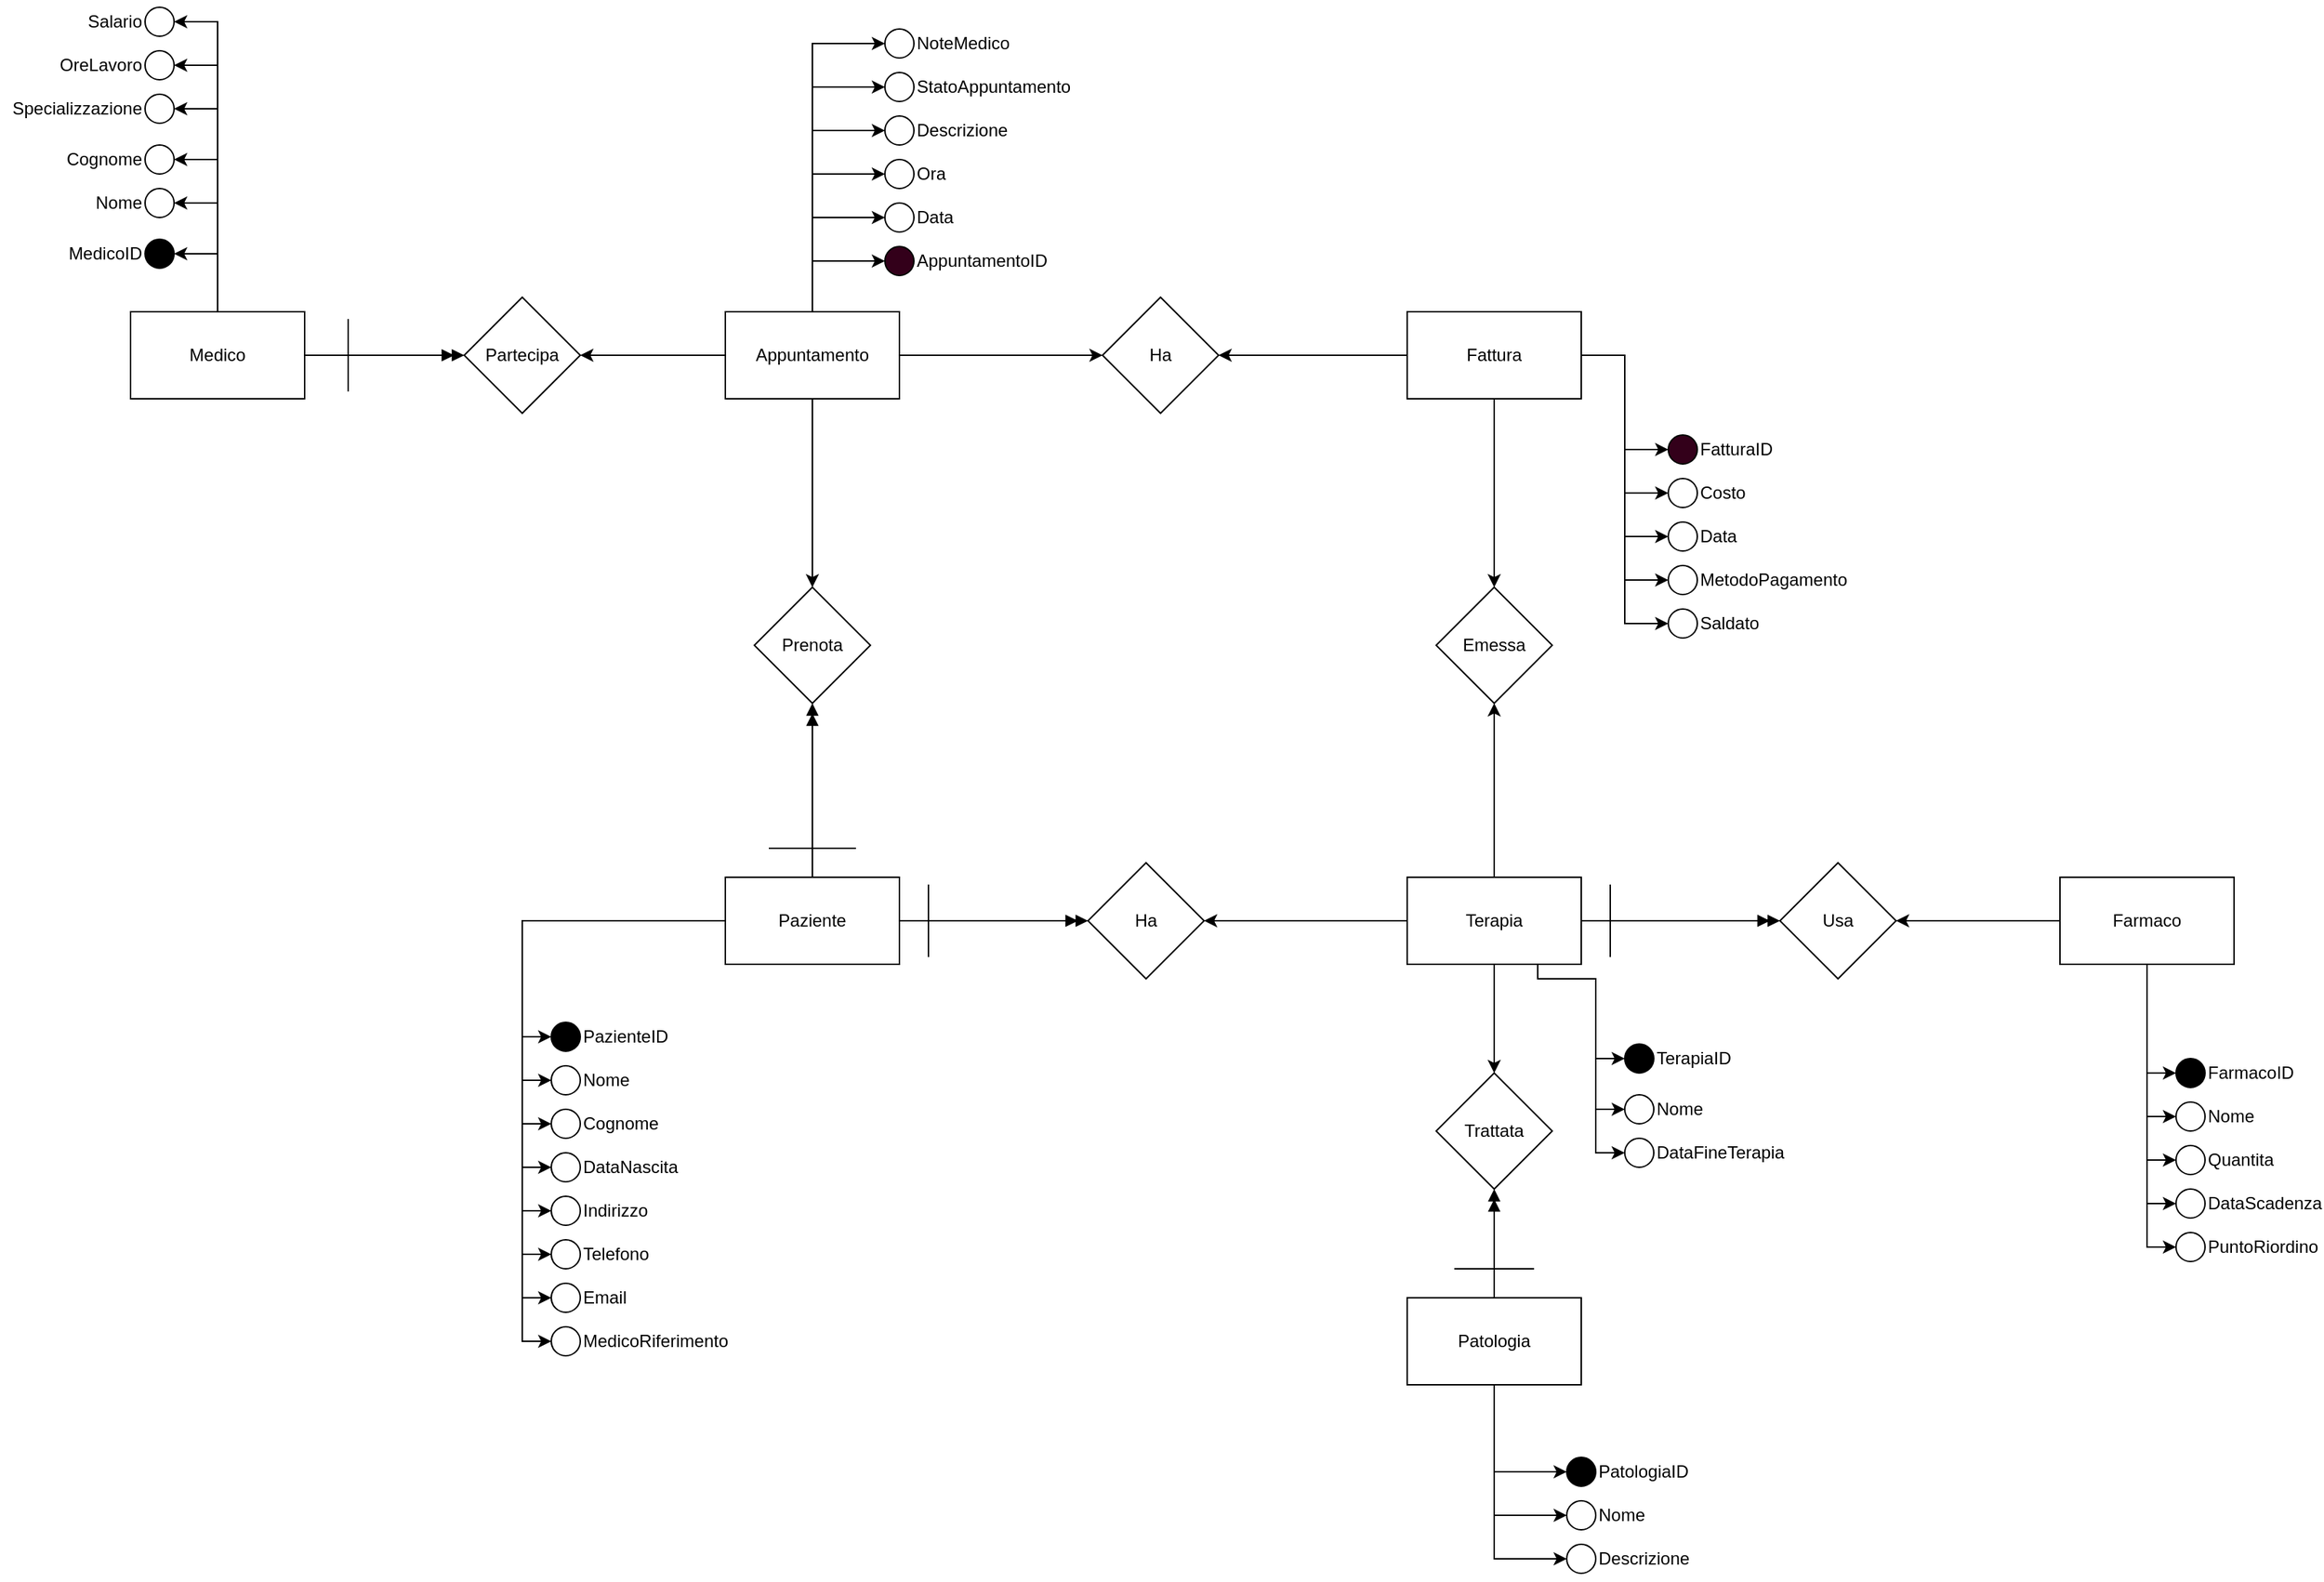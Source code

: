 <mxfile version="24.7.8">
  <diagram name="Pagina-1" id="BN8Rs0JiwF1H7aQap0m_">
    <mxGraphModel dx="1954" dy="2204" grid="1" gridSize="10" guides="1" tooltips="1" connect="1" arrows="1" fold="1" page="1" pageScale="1" pageWidth="827" pageHeight="1169" math="0" shadow="0">
      <root>
        <mxCell id="0" />
        <mxCell id="1" parent="0" />
        <mxCell id="hqEN0h6NHwzGf-mUhGUo-6" style="edgeStyle=orthogonalEdgeStyle;rounded=0;orthogonalLoop=1;jettySize=auto;html=1;entryX=0;entryY=0.5;entryDx=0;entryDy=0;" edge="1" parent="1" source="hqEN0h6NHwzGf-mUhGUo-1" target="hqEN0h6NHwzGf-mUhGUo-2">
          <mxGeometry relative="1" as="geometry" />
        </mxCell>
        <mxCell id="hqEN0h6NHwzGf-mUhGUo-7" style="edgeStyle=orthogonalEdgeStyle;rounded=0;orthogonalLoop=1;jettySize=auto;html=1;entryX=0;entryY=0.5;entryDx=0;entryDy=0;" edge="1" parent="1" source="hqEN0h6NHwzGf-mUhGUo-1" target="hqEN0h6NHwzGf-mUhGUo-3">
          <mxGeometry relative="1" as="geometry" />
        </mxCell>
        <mxCell id="hqEN0h6NHwzGf-mUhGUo-17" style="edgeStyle=orthogonalEdgeStyle;rounded=0;orthogonalLoop=1;jettySize=auto;html=1;entryX=0;entryY=0.5;entryDx=0;entryDy=0;" edge="1" parent="1" source="hqEN0h6NHwzGf-mUhGUo-1" target="hqEN0h6NHwzGf-mUhGUo-9">
          <mxGeometry relative="1" as="geometry" />
        </mxCell>
        <mxCell id="hqEN0h6NHwzGf-mUhGUo-18" style="edgeStyle=orthogonalEdgeStyle;rounded=0;orthogonalLoop=1;jettySize=auto;html=1;entryX=0;entryY=0.5;entryDx=0;entryDy=0;" edge="1" parent="1" source="hqEN0h6NHwzGf-mUhGUo-1" target="hqEN0h6NHwzGf-mUhGUo-10">
          <mxGeometry relative="1" as="geometry" />
        </mxCell>
        <mxCell id="hqEN0h6NHwzGf-mUhGUo-19" style="edgeStyle=orthogonalEdgeStyle;rounded=0;orthogonalLoop=1;jettySize=auto;html=1;entryX=0;entryY=0.5;entryDx=0;entryDy=0;" edge="1" parent="1" source="hqEN0h6NHwzGf-mUhGUo-1" target="hqEN0h6NHwzGf-mUhGUo-13">
          <mxGeometry relative="1" as="geometry" />
        </mxCell>
        <mxCell id="hqEN0h6NHwzGf-mUhGUo-20" style="edgeStyle=orthogonalEdgeStyle;rounded=0;orthogonalLoop=1;jettySize=auto;html=1;entryX=0;entryY=0.5;entryDx=0;entryDy=0;" edge="1" parent="1" source="hqEN0h6NHwzGf-mUhGUo-1" target="hqEN0h6NHwzGf-mUhGUo-14">
          <mxGeometry relative="1" as="geometry" />
        </mxCell>
        <mxCell id="hqEN0h6NHwzGf-mUhGUo-25" style="edgeStyle=orthogonalEdgeStyle;rounded=0;orthogonalLoop=1;jettySize=auto;html=1;entryX=0;entryY=0.5;entryDx=0;entryDy=0;" edge="1" parent="1" source="hqEN0h6NHwzGf-mUhGUo-1" target="hqEN0h6NHwzGf-mUhGUo-21">
          <mxGeometry relative="1" as="geometry" />
        </mxCell>
        <mxCell id="hqEN0h6NHwzGf-mUhGUo-68" style="edgeStyle=orthogonalEdgeStyle;rounded=0;orthogonalLoop=1;jettySize=auto;html=1;entryX=0.5;entryY=1;entryDx=0;entryDy=0;endArrow=doubleBlock;endFill=1;" edge="1" parent="1" source="hqEN0h6NHwzGf-mUhGUo-1" target="hqEN0h6NHwzGf-mUhGUo-67">
          <mxGeometry relative="1" as="geometry" />
        </mxCell>
        <mxCell id="hqEN0h6NHwzGf-mUhGUo-109" style="edgeStyle=orthogonalEdgeStyle;rounded=0;orthogonalLoop=1;jettySize=auto;html=1;endArrow=doubleBlock;endFill=1;" edge="1" parent="1" source="hqEN0h6NHwzGf-mUhGUo-1" target="hqEN0h6NHwzGf-mUhGUo-104">
          <mxGeometry relative="1" as="geometry" />
        </mxCell>
        <mxCell id="hqEN0h6NHwzGf-mUhGUo-165" style="edgeStyle=orthogonalEdgeStyle;rounded=0;orthogonalLoop=1;jettySize=auto;html=1;entryX=0;entryY=0.5;entryDx=0;entryDy=0;" edge="1" parent="1" source="hqEN0h6NHwzGf-mUhGUo-1" target="hqEN0h6NHwzGf-mUhGUo-22">
          <mxGeometry relative="1" as="geometry" />
        </mxCell>
        <mxCell id="hqEN0h6NHwzGf-mUhGUo-1" value="Paziente" style="rounded=0;whiteSpace=wrap;html=1;" vertex="1" parent="1">
          <mxGeometry x="100" y="210" width="120" height="60" as="geometry" />
        </mxCell>
        <mxCell id="hqEN0h6NHwzGf-mUhGUo-2" value="" style="ellipse;whiteSpace=wrap;html=1;aspect=fixed;fillColor=#000000;" vertex="1" parent="1">
          <mxGeometry x="-20" y="310" width="20" height="20" as="geometry" />
        </mxCell>
        <mxCell id="hqEN0h6NHwzGf-mUhGUo-3" value="" style="ellipse;whiteSpace=wrap;html=1;aspect=fixed;" vertex="1" parent="1">
          <mxGeometry x="-20" y="340" width="20" height="20" as="geometry" />
        </mxCell>
        <mxCell id="hqEN0h6NHwzGf-mUhGUo-4" value="PazienteID" style="text;html=1;align=left;verticalAlign=middle;whiteSpace=wrap;rounded=0;" vertex="1" parent="1">
          <mxGeometry y="305" width="60" height="30" as="geometry" />
        </mxCell>
        <mxCell id="hqEN0h6NHwzGf-mUhGUo-5" value="Nome" style="text;html=1;align=left;verticalAlign=middle;whiteSpace=wrap;rounded=0;" vertex="1" parent="1">
          <mxGeometry y="335" width="60" height="30" as="geometry" />
        </mxCell>
        <mxCell id="hqEN0h6NHwzGf-mUhGUo-9" value="" style="ellipse;whiteSpace=wrap;html=1;aspect=fixed;" vertex="1" parent="1">
          <mxGeometry x="-20" y="370" width="20" height="20" as="geometry" />
        </mxCell>
        <mxCell id="hqEN0h6NHwzGf-mUhGUo-10" value="" style="ellipse;whiteSpace=wrap;html=1;aspect=fixed;" vertex="1" parent="1">
          <mxGeometry x="-20" y="400" width="20" height="20" as="geometry" />
        </mxCell>
        <mxCell id="hqEN0h6NHwzGf-mUhGUo-11" value="Cognome" style="text;html=1;align=left;verticalAlign=middle;whiteSpace=wrap;rounded=0;" vertex="1" parent="1">
          <mxGeometry y="365" width="60" height="30" as="geometry" />
        </mxCell>
        <mxCell id="hqEN0h6NHwzGf-mUhGUo-12" value="DataNascita" style="text;html=1;align=left;verticalAlign=middle;whiteSpace=wrap;rounded=0;" vertex="1" parent="1">
          <mxGeometry y="395" width="80" height="30" as="geometry" />
        </mxCell>
        <mxCell id="hqEN0h6NHwzGf-mUhGUo-13" value="" style="ellipse;whiteSpace=wrap;html=1;aspect=fixed;" vertex="1" parent="1">
          <mxGeometry x="-20" y="430" width="20" height="20" as="geometry" />
        </mxCell>
        <mxCell id="hqEN0h6NHwzGf-mUhGUo-14" value="" style="ellipse;whiteSpace=wrap;html=1;aspect=fixed;" vertex="1" parent="1">
          <mxGeometry x="-20" y="460" width="20" height="20" as="geometry" />
        </mxCell>
        <mxCell id="hqEN0h6NHwzGf-mUhGUo-15" value="Indirizzo" style="text;html=1;align=left;verticalAlign=middle;whiteSpace=wrap;rounded=0;" vertex="1" parent="1">
          <mxGeometry y="425" width="60" height="30" as="geometry" />
        </mxCell>
        <mxCell id="hqEN0h6NHwzGf-mUhGUo-16" value="Telefono" style="text;html=1;align=left;verticalAlign=middle;whiteSpace=wrap;rounded=0;" vertex="1" parent="1">
          <mxGeometry y="455" width="60" height="30" as="geometry" />
        </mxCell>
        <mxCell id="hqEN0h6NHwzGf-mUhGUo-21" value="" style="ellipse;whiteSpace=wrap;html=1;aspect=fixed;" vertex="1" parent="1">
          <mxGeometry x="-20" y="490" width="20" height="20" as="geometry" />
        </mxCell>
        <mxCell id="hqEN0h6NHwzGf-mUhGUo-22" value="" style="ellipse;whiteSpace=wrap;html=1;aspect=fixed;" vertex="1" parent="1">
          <mxGeometry x="-20" y="520" width="20" height="20" as="geometry" />
        </mxCell>
        <mxCell id="hqEN0h6NHwzGf-mUhGUo-23" value="Email" style="text;html=1;align=left;verticalAlign=middle;whiteSpace=wrap;rounded=0;" vertex="1" parent="1">
          <mxGeometry y="485" width="60" height="30" as="geometry" />
        </mxCell>
        <mxCell id="hqEN0h6NHwzGf-mUhGUo-24" value="MedicoRiferimento" style="text;html=1;align=left;verticalAlign=middle;whiteSpace=wrap;rounded=0;" vertex="1" parent="1">
          <mxGeometry y="515" width="110" height="30" as="geometry" />
        </mxCell>
        <mxCell id="hqEN0h6NHwzGf-mUhGUo-27" style="edgeStyle=orthogonalEdgeStyle;rounded=0;orthogonalLoop=1;jettySize=auto;html=1;entryX=0;entryY=0.5;entryDx=0;entryDy=0;" edge="1" parent="1" source="hqEN0h6NHwzGf-mUhGUo-34" target="hqEN0h6NHwzGf-mUhGUo-35">
          <mxGeometry relative="1" as="geometry" />
        </mxCell>
        <mxCell id="hqEN0h6NHwzGf-mUhGUo-28" style="edgeStyle=orthogonalEdgeStyle;rounded=0;orthogonalLoop=1;jettySize=auto;html=1;entryX=0;entryY=0.5;entryDx=0;entryDy=0;" edge="1" parent="1" source="hqEN0h6NHwzGf-mUhGUo-34" target="hqEN0h6NHwzGf-mUhGUo-36">
          <mxGeometry relative="1" as="geometry" />
        </mxCell>
        <mxCell id="hqEN0h6NHwzGf-mUhGUo-29" style="edgeStyle=orthogonalEdgeStyle;rounded=0;orthogonalLoop=1;jettySize=auto;html=1;entryX=0;entryY=0.5;entryDx=0;entryDy=0;" edge="1" parent="1" source="hqEN0h6NHwzGf-mUhGUo-34" target="hqEN0h6NHwzGf-mUhGUo-39">
          <mxGeometry relative="1" as="geometry" />
        </mxCell>
        <mxCell id="hqEN0h6NHwzGf-mUhGUo-168" style="edgeStyle=orthogonalEdgeStyle;rounded=0;orthogonalLoop=1;jettySize=auto;html=1;entryX=0.5;entryY=1;entryDx=0;entryDy=0;endArrow=doubleBlock;endFill=1;" edge="1" parent="1" source="hqEN0h6NHwzGf-mUhGUo-34" target="hqEN0h6NHwzGf-mUhGUo-166">
          <mxGeometry relative="1" as="geometry" />
        </mxCell>
        <mxCell id="hqEN0h6NHwzGf-mUhGUo-34" value="Patologia" style="rounded=0;whiteSpace=wrap;html=1;" vertex="1" parent="1">
          <mxGeometry x="570" y="500" width="120" height="60" as="geometry" />
        </mxCell>
        <mxCell id="hqEN0h6NHwzGf-mUhGUo-35" value="" style="ellipse;whiteSpace=wrap;html=1;aspect=fixed;fillColor=#000000;" vertex="1" parent="1">
          <mxGeometry x="680" y="610" width="20" height="20" as="geometry" />
        </mxCell>
        <mxCell id="hqEN0h6NHwzGf-mUhGUo-36" value="" style="ellipse;whiteSpace=wrap;html=1;aspect=fixed;" vertex="1" parent="1">
          <mxGeometry x="680" y="640" width="20" height="20" as="geometry" />
        </mxCell>
        <mxCell id="hqEN0h6NHwzGf-mUhGUo-37" value="PatologiaID" style="text;html=1;align=left;verticalAlign=middle;whiteSpace=wrap;rounded=0;" vertex="1" parent="1">
          <mxGeometry x="700" y="605" width="60" height="30" as="geometry" />
        </mxCell>
        <mxCell id="hqEN0h6NHwzGf-mUhGUo-38" value="Nome" style="text;html=1;align=left;verticalAlign=middle;whiteSpace=wrap;rounded=0;" vertex="1" parent="1">
          <mxGeometry x="700" y="635" width="60" height="30" as="geometry" />
        </mxCell>
        <mxCell id="hqEN0h6NHwzGf-mUhGUo-39" value="" style="ellipse;whiteSpace=wrap;html=1;aspect=fixed;" vertex="1" parent="1">
          <mxGeometry x="680" y="670" width="20" height="20" as="geometry" />
        </mxCell>
        <mxCell id="hqEN0h6NHwzGf-mUhGUo-41" value="Descrizione" style="text;html=1;align=left;verticalAlign=middle;whiteSpace=wrap;rounded=0;" vertex="1" parent="1">
          <mxGeometry x="700" y="665" width="60" height="30" as="geometry" />
        </mxCell>
        <mxCell id="hqEN0h6NHwzGf-mUhGUo-48" style="edgeStyle=orthogonalEdgeStyle;rounded=0;orthogonalLoop=1;jettySize=auto;html=1;entryX=0;entryY=0.5;entryDx=0;entryDy=0;" edge="1" parent="1" source="hqEN0h6NHwzGf-mUhGUo-54" target="hqEN0h6NHwzGf-mUhGUo-55">
          <mxGeometry relative="1" as="geometry" />
        </mxCell>
        <mxCell id="hqEN0h6NHwzGf-mUhGUo-50" style="edgeStyle=orthogonalEdgeStyle;rounded=0;orthogonalLoop=1;jettySize=auto;html=1;entryX=0;entryY=0.5;entryDx=0;entryDy=0;" edge="1" parent="1" source="hqEN0h6NHwzGf-mUhGUo-54" target="hqEN0h6NHwzGf-mUhGUo-59">
          <mxGeometry relative="1" as="geometry" />
        </mxCell>
        <mxCell id="hqEN0h6NHwzGf-mUhGUo-51" style="edgeStyle=orthogonalEdgeStyle;rounded=0;orthogonalLoop=1;jettySize=auto;html=1;entryX=0;entryY=0.5;entryDx=0;entryDy=0;" edge="1" parent="1" source="hqEN0h6NHwzGf-mUhGUo-54" target="hqEN0h6NHwzGf-mUhGUo-60">
          <mxGeometry relative="1" as="geometry" />
        </mxCell>
        <mxCell id="hqEN0h6NHwzGf-mUhGUo-52" style="edgeStyle=orthogonalEdgeStyle;rounded=0;orthogonalLoop=1;jettySize=auto;html=1;entryX=0;entryY=0.5;entryDx=0;entryDy=0;" edge="1" parent="1" source="hqEN0h6NHwzGf-mUhGUo-54" target="hqEN0h6NHwzGf-mUhGUo-63">
          <mxGeometry relative="1" as="geometry" />
        </mxCell>
        <mxCell id="hqEN0h6NHwzGf-mUhGUo-53" style="edgeStyle=orthogonalEdgeStyle;rounded=0;orthogonalLoop=1;jettySize=auto;html=1;entryX=0;entryY=0.5;entryDx=0;entryDy=0;" edge="1" parent="1" source="hqEN0h6NHwzGf-mUhGUo-54" target="hqEN0h6NHwzGf-mUhGUo-64">
          <mxGeometry relative="1" as="geometry" />
        </mxCell>
        <mxCell id="hqEN0h6NHwzGf-mUhGUo-69" style="edgeStyle=orthogonalEdgeStyle;rounded=0;orthogonalLoop=1;jettySize=auto;html=1;entryX=0.5;entryY=0;entryDx=0;entryDy=0;" edge="1" parent="1" source="hqEN0h6NHwzGf-mUhGUo-54" target="hqEN0h6NHwzGf-mUhGUo-67">
          <mxGeometry relative="1" as="geometry" />
        </mxCell>
        <mxCell id="hqEN0h6NHwzGf-mUhGUo-72" style="edgeStyle=orthogonalEdgeStyle;rounded=0;orthogonalLoop=1;jettySize=auto;html=1;entryX=0;entryY=0.5;entryDx=0;entryDy=0;" edge="1" parent="1" source="hqEN0h6NHwzGf-mUhGUo-54" target="hqEN0h6NHwzGf-mUhGUo-70">
          <mxGeometry relative="1" as="geometry" />
        </mxCell>
        <mxCell id="hqEN0h6NHwzGf-mUhGUo-94" style="edgeStyle=orthogonalEdgeStyle;rounded=0;orthogonalLoop=1;jettySize=auto;html=1;entryX=0;entryY=0.5;entryDx=0;entryDy=0;" edge="1" parent="1" source="hqEN0h6NHwzGf-mUhGUo-54" target="hqEN0h6NHwzGf-mUhGUo-93">
          <mxGeometry relative="1" as="geometry" />
        </mxCell>
        <mxCell id="hqEN0h6NHwzGf-mUhGUo-101" style="edgeStyle=orthogonalEdgeStyle;rounded=0;orthogonalLoop=1;jettySize=auto;html=1;entryX=1;entryY=0.5;entryDx=0;entryDy=0;" edge="1" parent="1" source="hqEN0h6NHwzGf-mUhGUo-54" target="hqEN0h6NHwzGf-mUhGUo-100">
          <mxGeometry relative="1" as="geometry" />
        </mxCell>
        <mxCell id="hqEN0h6NHwzGf-mUhGUo-54" value="Appuntamento" style="rounded=0;whiteSpace=wrap;html=1;" vertex="1" parent="1">
          <mxGeometry x="100" y="-180" width="120" height="60" as="geometry" />
        </mxCell>
        <mxCell id="hqEN0h6NHwzGf-mUhGUo-55" value="" style="ellipse;whiteSpace=wrap;html=1;aspect=fixed;" vertex="1" parent="1">
          <mxGeometry x="210" y="-345" width="20" height="20" as="geometry" />
        </mxCell>
        <mxCell id="hqEN0h6NHwzGf-mUhGUo-57" value="StatoAppuntamento" style="text;html=1;align=left;verticalAlign=middle;whiteSpace=wrap;rounded=0;" vertex="1" parent="1">
          <mxGeometry x="230" y="-350" width="120" height="30" as="geometry" />
        </mxCell>
        <mxCell id="hqEN0h6NHwzGf-mUhGUo-59" value="" style="ellipse;whiteSpace=wrap;html=1;aspect=fixed;" vertex="1" parent="1">
          <mxGeometry x="210" y="-315" width="20" height="20" as="geometry" />
        </mxCell>
        <mxCell id="hqEN0h6NHwzGf-mUhGUo-60" value="" style="ellipse;whiteSpace=wrap;html=1;aspect=fixed;" vertex="1" parent="1">
          <mxGeometry x="210" y="-285" width="20" height="20" as="geometry" />
        </mxCell>
        <mxCell id="hqEN0h6NHwzGf-mUhGUo-61" value="Descrizione" style="text;html=1;align=left;verticalAlign=middle;whiteSpace=wrap;rounded=0;" vertex="1" parent="1">
          <mxGeometry x="230" y="-320" width="60" height="30" as="geometry" />
        </mxCell>
        <mxCell id="hqEN0h6NHwzGf-mUhGUo-62" value="Ora" style="text;html=1;align=left;verticalAlign=middle;whiteSpace=wrap;rounded=0;" vertex="1" parent="1">
          <mxGeometry x="230" y="-290" width="80" height="30" as="geometry" />
        </mxCell>
        <mxCell id="hqEN0h6NHwzGf-mUhGUo-63" value="" style="ellipse;whiteSpace=wrap;html=1;aspect=fixed;" vertex="1" parent="1">
          <mxGeometry x="210" y="-255" width="20" height="20" as="geometry" />
        </mxCell>
        <mxCell id="hqEN0h6NHwzGf-mUhGUo-64" value="" style="ellipse;whiteSpace=wrap;html=1;aspect=fixed;fillColor=#33001A;" vertex="1" parent="1">
          <mxGeometry x="210" y="-225" width="20" height="20" as="geometry" />
        </mxCell>
        <mxCell id="hqEN0h6NHwzGf-mUhGUo-65" value="Data" style="text;html=1;align=left;verticalAlign=middle;whiteSpace=wrap;rounded=0;" vertex="1" parent="1">
          <mxGeometry x="230" y="-260" width="60" height="30" as="geometry" />
        </mxCell>
        <mxCell id="hqEN0h6NHwzGf-mUhGUo-66" value="AppuntamentoID" style="text;html=1;align=left;verticalAlign=middle;whiteSpace=wrap;rounded=0;" vertex="1" parent="1">
          <mxGeometry x="230" y="-230" width="100" height="30" as="geometry" />
        </mxCell>
        <mxCell id="hqEN0h6NHwzGf-mUhGUo-67" value="Prenota" style="rhombus;whiteSpace=wrap;html=1;" vertex="1" parent="1">
          <mxGeometry x="120" y="10" width="80" height="80" as="geometry" />
        </mxCell>
        <mxCell id="hqEN0h6NHwzGf-mUhGUo-70" value="" style="ellipse;whiteSpace=wrap;html=1;aspect=fixed;" vertex="1" parent="1">
          <mxGeometry x="210" y="-375" width="20" height="20" as="geometry" />
        </mxCell>
        <mxCell id="hqEN0h6NHwzGf-mUhGUo-71" value="NoteMedico" style="text;html=1;align=left;verticalAlign=middle;whiteSpace=wrap;rounded=0;" vertex="1" parent="1">
          <mxGeometry x="230" y="-380" width="120" height="30" as="geometry" />
        </mxCell>
        <mxCell id="hqEN0h6NHwzGf-mUhGUo-73" style="edgeStyle=orthogonalEdgeStyle;rounded=0;orthogonalLoop=1;jettySize=auto;html=1;entryX=0;entryY=0.5;entryDx=0;entryDy=0;" edge="1" parent="1" source="hqEN0h6NHwzGf-mUhGUo-79" target="hqEN0h6NHwzGf-mUhGUo-80">
          <mxGeometry relative="1" as="geometry" />
        </mxCell>
        <mxCell id="hqEN0h6NHwzGf-mUhGUo-74" style="edgeStyle=orthogonalEdgeStyle;rounded=0;orthogonalLoop=1;jettySize=auto;html=1;entryX=0;entryY=0.5;entryDx=0;entryDy=0;" edge="1" parent="1" source="hqEN0h6NHwzGf-mUhGUo-79" target="hqEN0h6NHwzGf-mUhGUo-81">
          <mxGeometry relative="1" as="geometry" />
        </mxCell>
        <mxCell id="hqEN0h6NHwzGf-mUhGUo-75" style="edgeStyle=orthogonalEdgeStyle;rounded=0;orthogonalLoop=1;jettySize=auto;html=1;entryX=0;entryY=0.5;entryDx=0;entryDy=0;" edge="1" parent="1" source="hqEN0h6NHwzGf-mUhGUo-79" target="hqEN0h6NHwzGf-mUhGUo-84">
          <mxGeometry relative="1" as="geometry" />
        </mxCell>
        <mxCell id="hqEN0h6NHwzGf-mUhGUo-76" style="edgeStyle=orthogonalEdgeStyle;rounded=0;orthogonalLoop=1;jettySize=auto;html=1;entryX=0;entryY=0.5;entryDx=0;entryDy=0;" edge="1" parent="1" source="hqEN0h6NHwzGf-mUhGUo-79" target="hqEN0h6NHwzGf-mUhGUo-85">
          <mxGeometry relative="1" as="geometry" />
        </mxCell>
        <mxCell id="hqEN0h6NHwzGf-mUhGUo-77" style="edgeStyle=orthogonalEdgeStyle;rounded=0;orthogonalLoop=1;jettySize=auto;html=1;entryX=0;entryY=0.5;entryDx=0;entryDy=0;" edge="1" parent="1" source="hqEN0h6NHwzGf-mUhGUo-79" target="hqEN0h6NHwzGf-mUhGUo-88">
          <mxGeometry relative="1" as="geometry" />
        </mxCell>
        <mxCell id="hqEN0h6NHwzGf-mUhGUo-95" style="edgeStyle=orthogonalEdgeStyle;rounded=0;orthogonalLoop=1;jettySize=auto;html=1;entryX=1;entryY=0.5;entryDx=0;entryDy=0;" edge="1" parent="1" source="hqEN0h6NHwzGf-mUhGUo-79" target="hqEN0h6NHwzGf-mUhGUo-93">
          <mxGeometry relative="1" as="geometry" />
        </mxCell>
        <mxCell id="hqEN0h6NHwzGf-mUhGUo-108" style="edgeStyle=orthogonalEdgeStyle;rounded=0;orthogonalLoop=1;jettySize=auto;html=1;entryX=0.5;entryY=0;entryDx=0;entryDy=0;" edge="1" parent="1" source="hqEN0h6NHwzGf-mUhGUo-79" target="hqEN0h6NHwzGf-mUhGUo-106">
          <mxGeometry relative="1" as="geometry" />
        </mxCell>
        <mxCell id="hqEN0h6NHwzGf-mUhGUo-79" value="Fattura" style="rounded=0;whiteSpace=wrap;html=1;" vertex="1" parent="1">
          <mxGeometry x="570" y="-180" width="120" height="60" as="geometry" />
        </mxCell>
        <mxCell id="hqEN0h6NHwzGf-mUhGUo-80" value="" style="ellipse;whiteSpace=wrap;html=1;aspect=fixed;fillColor=#33001A;" vertex="1" parent="1">
          <mxGeometry x="750" y="-95" width="20" height="20" as="geometry" />
        </mxCell>
        <mxCell id="hqEN0h6NHwzGf-mUhGUo-81" value="" style="ellipse;whiteSpace=wrap;html=1;aspect=fixed;" vertex="1" parent="1">
          <mxGeometry x="750" y="-65" width="20" height="20" as="geometry" />
        </mxCell>
        <mxCell id="hqEN0h6NHwzGf-mUhGUo-82" value="FatturaID" style="text;html=1;align=left;verticalAlign=middle;whiteSpace=wrap;rounded=0;" vertex="1" parent="1">
          <mxGeometry x="770" y="-100" width="60" height="30" as="geometry" />
        </mxCell>
        <mxCell id="hqEN0h6NHwzGf-mUhGUo-83" value="Costo" style="text;html=1;align=left;verticalAlign=middle;whiteSpace=wrap;rounded=0;" vertex="1" parent="1">
          <mxGeometry x="770" y="-70" width="60" height="30" as="geometry" />
        </mxCell>
        <mxCell id="hqEN0h6NHwzGf-mUhGUo-84" value="" style="ellipse;whiteSpace=wrap;html=1;aspect=fixed;" vertex="1" parent="1">
          <mxGeometry x="750" y="-35" width="20" height="20" as="geometry" />
        </mxCell>
        <mxCell id="hqEN0h6NHwzGf-mUhGUo-85" value="" style="ellipse;whiteSpace=wrap;html=1;aspect=fixed;" vertex="1" parent="1">
          <mxGeometry x="750" y="-5" width="20" height="20" as="geometry" />
        </mxCell>
        <mxCell id="hqEN0h6NHwzGf-mUhGUo-86" value="Data" style="text;html=1;align=left;verticalAlign=middle;whiteSpace=wrap;rounded=0;" vertex="1" parent="1">
          <mxGeometry x="770" y="-40" width="60" height="30" as="geometry" />
        </mxCell>
        <mxCell id="hqEN0h6NHwzGf-mUhGUo-87" value="MetodoPagamento" style="text;html=1;align=left;verticalAlign=middle;whiteSpace=wrap;rounded=0;" vertex="1" parent="1">
          <mxGeometry x="770" y="-10" width="110" height="30" as="geometry" />
        </mxCell>
        <mxCell id="hqEN0h6NHwzGf-mUhGUo-88" value="" style="ellipse;whiteSpace=wrap;html=1;aspect=fixed;" vertex="1" parent="1">
          <mxGeometry x="750" y="25" width="20" height="20" as="geometry" />
        </mxCell>
        <mxCell id="hqEN0h6NHwzGf-mUhGUo-90" value="Saldato" style="text;html=1;align=left;verticalAlign=middle;whiteSpace=wrap;rounded=0;" vertex="1" parent="1">
          <mxGeometry x="770" y="20" width="60" height="30" as="geometry" />
        </mxCell>
        <mxCell id="hqEN0h6NHwzGf-mUhGUo-93" value="Ha" style="rhombus;whiteSpace=wrap;html=1;" vertex="1" parent="1">
          <mxGeometry x="360" y="-190" width="80" height="80" as="geometry" />
        </mxCell>
        <mxCell id="hqEN0h6NHwzGf-mUhGUo-96" value="" style="endArrow=none;html=1;rounded=0;" edge="1" parent="1">
          <mxGeometry width="50" height="50" relative="1" as="geometry">
            <mxPoint x="130" y="190" as="sourcePoint" />
            <mxPoint x="190" y="190" as="targetPoint" />
            <Array as="points">
              <mxPoint x="160" y="190" />
            </Array>
          </mxGeometry>
        </mxCell>
        <mxCell id="hqEN0h6NHwzGf-mUhGUo-102" style="edgeStyle=orthogonalEdgeStyle;rounded=0;orthogonalLoop=1;jettySize=auto;html=1;endArrow=doubleBlock;endFill=1;" edge="1" parent="1" source="hqEN0h6NHwzGf-mUhGUo-99" target="hqEN0h6NHwzGf-mUhGUo-100">
          <mxGeometry relative="1" as="geometry" />
        </mxCell>
        <mxCell id="hqEN0h6NHwzGf-mUhGUo-124" style="edgeStyle=orthogonalEdgeStyle;rounded=0;orthogonalLoop=1;jettySize=auto;html=1;entryX=1;entryY=0.5;entryDx=0;entryDy=0;" edge="1" parent="1" source="hqEN0h6NHwzGf-mUhGUo-99" target="hqEN0h6NHwzGf-mUhGUo-115">
          <mxGeometry relative="1" as="geometry" />
        </mxCell>
        <mxCell id="hqEN0h6NHwzGf-mUhGUo-125" style="edgeStyle=orthogonalEdgeStyle;rounded=0;orthogonalLoop=1;jettySize=auto;html=1;entryX=1;entryY=0.5;entryDx=0;entryDy=0;" edge="1" parent="1" source="hqEN0h6NHwzGf-mUhGUo-99" target="hqEN0h6NHwzGf-mUhGUo-117">
          <mxGeometry relative="1" as="geometry" />
        </mxCell>
        <mxCell id="hqEN0h6NHwzGf-mUhGUo-126" style="edgeStyle=orthogonalEdgeStyle;rounded=0;orthogonalLoop=1;jettySize=auto;html=1;entryX=1;entryY=0.5;entryDx=0;entryDy=0;" edge="1" parent="1" source="hqEN0h6NHwzGf-mUhGUo-99" target="hqEN0h6NHwzGf-mUhGUo-120">
          <mxGeometry relative="1" as="geometry" />
        </mxCell>
        <mxCell id="hqEN0h6NHwzGf-mUhGUo-127" style="edgeStyle=orthogonalEdgeStyle;rounded=0;orthogonalLoop=1;jettySize=auto;html=1;entryX=1;entryY=0.5;entryDx=0;entryDy=0;" edge="1" parent="1" source="hqEN0h6NHwzGf-mUhGUo-99" target="hqEN0h6NHwzGf-mUhGUo-122">
          <mxGeometry relative="1" as="geometry" />
        </mxCell>
        <mxCell id="hqEN0h6NHwzGf-mUhGUo-132" style="edgeStyle=orthogonalEdgeStyle;rounded=0;orthogonalLoop=1;jettySize=auto;html=1;entryX=1;entryY=0.5;entryDx=0;entryDy=0;" edge="1" parent="1" source="hqEN0h6NHwzGf-mUhGUo-99" target="hqEN0h6NHwzGf-mUhGUo-128">
          <mxGeometry relative="1" as="geometry" />
        </mxCell>
        <mxCell id="hqEN0h6NHwzGf-mUhGUo-133" style="edgeStyle=orthogonalEdgeStyle;rounded=0;orthogonalLoop=1;jettySize=auto;html=1;entryX=1;entryY=0.5;entryDx=0;entryDy=0;" edge="1" parent="1" source="hqEN0h6NHwzGf-mUhGUo-99" target="hqEN0h6NHwzGf-mUhGUo-130">
          <mxGeometry relative="1" as="geometry" />
        </mxCell>
        <mxCell id="hqEN0h6NHwzGf-mUhGUo-99" value="Medico" style="rounded=0;whiteSpace=wrap;html=1;" vertex="1" parent="1">
          <mxGeometry x="-310" y="-180" width="120" height="60" as="geometry" />
        </mxCell>
        <mxCell id="hqEN0h6NHwzGf-mUhGUo-100" value="Partecipa" style="rhombus;whiteSpace=wrap;html=1;" vertex="1" parent="1">
          <mxGeometry x="-80" y="-190" width="80" height="80" as="geometry" />
        </mxCell>
        <mxCell id="hqEN0h6NHwzGf-mUhGUo-104" value="Ha" style="rhombus;whiteSpace=wrap;html=1;" vertex="1" parent="1">
          <mxGeometry x="350" y="200" width="80" height="80" as="geometry" />
        </mxCell>
        <mxCell id="hqEN0h6NHwzGf-mUhGUo-107" style="edgeStyle=orthogonalEdgeStyle;rounded=0;orthogonalLoop=1;jettySize=auto;html=1;entryX=0.5;entryY=1;entryDx=0;entryDy=0;" edge="1" parent="1" source="hqEN0h6NHwzGf-mUhGUo-105" target="hqEN0h6NHwzGf-mUhGUo-106">
          <mxGeometry relative="1" as="geometry" />
        </mxCell>
        <mxCell id="hqEN0h6NHwzGf-mUhGUo-111" style="edgeStyle=orthogonalEdgeStyle;rounded=0;orthogonalLoop=1;jettySize=auto;html=1;entryX=1;entryY=0.5;entryDx=0;entryDy=0;" edge="1" parent="1" source="hqEN0h6NHwzGf-mUhGUo-105" target="hqEN0h6NHwzGf-mUhGUo-104">
          <mxGeometry relative="1" as="geometry" />
        </mxCell>
        <mxCell id="hqEN0h6NHwzGf-mUhGUo-154" style="edgeStyle=orthogonalEdgeStyle;rounded=0;orthogonalLoop=1;jettySize=auto;html=1;entryX=0;entryY=0.5;entryDx=0;entryDy=0;endArrow=doubleBlock;endFill=1;" edge="1" parent="1" source="hqEN0h6NHwzGf-mUhGUo-105" target="hqEN0h6NHwzGf-mUhGUo-153">
          <mxGeometry relative="1" as="geometry" />
        </mxCell>
        <mxCell id="hqEN0h6NHwzGf-mUhGUo-159" style="edgeStyle=orthogonalEdgeStyle;rounded=0;orthogonalLoop=1;jettySize=auto;html=1;entryX=0;entryY=0.5;entryDx=0;entryDy=0;" edge="1" parent="1" source="hqEN0h6NHwzGf-mUhGUo-105" target="hqEN0h6NHwzGf-mUhGUo-157">
          <mxGeometry relative="1" as="geometry">
            <Array as="points">
              <mxPoint x="660" y="280" />
              <mxPoint x="700" y="280" />
              <mxPoint x="700" y="335" />
            </Array>
          </mxGeometry>
        </mxCell>
        <mxCell id="hqEN0h6NHwzGf-mUhGUo-164" style="edgeStyle=orthogonalEdgeStyle;rounded=0;orthogonalLoop=1;jettySize=auto;html=1;entryX=0;entryY=0.5;entryDx=0;entryDy=0;" edge="1" parent="1" source="hqEN0h6NHwzGf-mUhGUo-105" target="hqEN0h6NHwzGf-mUhGUo-162">
          <mxGeometry relative="1" as="geometry">
            <Array as="points">
              <mxPoint x="660" y="280" />
              <mxPoint x="700" y="280" />
              <mxPoint x="700" y="370" />
            </Array>
          </mxGeometry>
        </mxCell>
        <mxCell id="hqEN0h6NHwzGf-mUhGUo-167" style="edgeStyle=orthogonalEdgeStyle;rounded=0;orthogonalLoop=1;jettySize=auto;html=1;entryX=0.5;entryY=0;entryDx=0;entryDy=0;" edge="1" parent="1" source="hqEN0h6NHwzGf-mUhGUo-105" target="hqEN0h6NHwzGf-mUhGUo-166">
          <mxGeometry relative="1" as="geometry" />
        </mxCell>
        <mxCell id="hqEN0h6NHwzGf-mUhGUo-172" style="edgeStyle=orthogonalEdgeStyle;rounded=0;orthogonalLoop=1;jettySize=auto;html=1;entryX=0;entryY=0.5;entryDx=0;entryDy=0;" edge="1" parent="1" source="hqEN0h6NHwzGf-mUhGUo-105" target="hqEN0h6NHwzGf-mUhGUo-170">
          <mxGeometry relative="1" as="geometry">
            <Array as="points">
              <mxPoint x="660" y="280" />
              <mxPoint x="700" y="280" />
              <mxPoint x="700" y="400" />
            </Array>
          </mxGeometry>
        </mxCell>
        <mxCell id="hqEN0h6NHwzGf-mUhGUo-105" value="Terapia" style="rounded=0;whiteSpace=wrap;html=1;" vertex="1" parent="1">
          <mxGeometry x="570" y="210" width="120" height="60" as="geometry" />
        </mxCell>
        <mxCell id="hqEN0h6NHwzGf-mUhGUo-106" value="Emessa" style="rhombus;whiteSpace=wrap;html=1;" vertex="1" parent="1">
          <mxGeometry x="590" y="10" width="80" height="80" as="geometry" />
        </mxCell>
        <mxCell id="hqEN0h6NHwzGf-mUhGUo-113" value="" style="endArrow=none;html=1;rounded=0;" edge="1" parent="1">
          <mxGeometry width="50" height="50" relative="1" as="geometry">
            <mxPoint x="240" y="265" as="sourcePoint" />
            <mxPoint x="240" y="215" as="targetPoint" />
          </mxGeometry>
        </mxCell>
        <mxCell id="hqEN0h6NHwzGf-mUhGUo-114" value="" style="endArrow=none;html=1;rounded=0;" edge="1" parent="1">
          <mxGeometry width="50" height="50" relative="1" as="geometry">
            <mxPoint x="-160" y="-125" as="sourcePoint" />
            <mxPoint x="-160" y="-175" as="targetPoint" />
          </mxGeometry>
        </mxCell>
        <mxCell id="hqEN0h6NHwzGf-mUhGUo-115" value="" style="ellipse;whiteSpace=wrap;html=1;aspect=fixed;fillColor=#000000;" vertex="1" parent="1">
          <mxGeometry x="-300" y="-230" width="20" height="20" as="geometry" />
        </mxCell>
        <mxCell id="hqEN0h6NHwzGf-mUhGUo-116" value="MedicoID" style="text;html=1;align=right;verticalAlign=middle;whiteSpace=wrap;rounded=0;" vertex="1" parent="1">
          <mxGeometry x="-400" y="-235" width="100" height="30" as="geometry" />
        </mxCell>
        <mxCell id="hqEN0h6NHwzGf-mUhGUo-117" value="" style="ellipse;whiteSpace=wrap;html=1;aspect=fixed;" vertex="1" parent="1">
          <mxGeometry x="-300" y="-265" width="20" height="20" as="geometry" />
        </mxCell>
        <mxCell id="hqEN0h6NHwzGf-mUhGUo-118" value="Nome" style="text;html=1;align=right;verticalAlign=middle;whiteSpace=wrap;rounded=0;" vertex="1" parent="1">
          <mxGeometry x="-400" y="-270" width="100" height="30" as="geometry" />
        </mxCell>
        <mxCell id="hqEN0h6NHwzGf-mUhGUo-120" value="" style="ellipse;whiteSpace=wrap;html=1;aspect=fixed;" vertex="1" parent="1">
          <mxGeometry x="-300" y="-295" width="20" height="20" as="geometry" />
        </mxCell>
        <mxCell id="hqEN0h6NHwzGf-mUhGUo-121" value="Cognome" style="text;html=1;align=right;verticalAlign=middle;whiteSpace=wrap;rounded=0;" vertex="1" parent="1">
          <mxGeometry x="-400" y="-300" width="100" height="30" as="geometry" />
        </mxCell>
        <mxCell id="hqEN0h6NHwzGf-mUhGUo-122" value="" style="ellipse;whiteSpace=wrap;html=1;aspect=fixed;" vertex="1" parent="1">
          <mxGeometry x="-300" y="-330" width="20" height="20" as="geometry" />
        </mxCell>
        <mxCell id="hqEN0h6NHwzGf-mUhGUo-123" value="Specializzazione" style="text;html=1;align=right;verticalAlign=middle;whiteSpace=wrap;rounded=0;" vertex="1" parent="1">
          <mxGeometry x="-400" y="-335" width="100" height="30" as="geometry" />
        </mxCell>
        <mxCell id="hqEN0h6NHwzGf-mUhGUo-128" value="" style="ellipse;whiteSpace=wrap;html=1;aspect=fixed;" vertex="1" parent="1">
          <mxGeometry x="-300" y="-360" width="20" height="20" as="geometry" />
        </mxCell>
        <mxCell id="hqEN0h6NHwzGf-mUhGUo-129" value="OreLavoro" style="text;html=1;align=right;verticalAlign=middle;whiteSpace=wrap;rounded=0;" vertex="1" parent="1">
          <mxGeometry x="-400" y="-365" width="100" height="30" as="geometry" />
        </mxCell>
        <mxCell id="hqEN0h6NHwzGf-mUhGUo-130" value="" style="ellipse;whiteSpace=wrap;html=1;aspect=fixed;" vertex="1" parent="1">
          <mxGeometry x="-300" y="-390" width="20" height="20" as="geometry" />
        </mxCell>
        <mxCell id="hqEN0h6NHwzGf-mUhGUo-131" value="Salario" style="text;html=1;align=right;verticalAlign=middle;whiteSpace=wrap;rounded=0;" vertex="1" parent="1">
          <mxGeometry x="-400" y="-395" width="100" height="30" as="geometry" />
        </mxCell>
        <mxCell id="hqEN0h6NHwzGf-mUhGUo-134" style="edgeStyle=orthogonalEdgeStyle;rounded=0;orthogonalLoop=1;jettySize=auto;html=1;entryX=0;entryY=0.5;entryDx=0;entryDy=0;" edge="1" parent="1" source="hqEN0h6NHwzGf-mUhGUo-140" target="hqEN0h6NHwzGf-mUhGUo-141">
          <mxGeometry relative="1" as="geometry" />
        </mxCell>
        <mxCell id="hqEN0h6NHwzGf-mUhGUo-135" style="edgeStyle=orthogonalEdgeStyle;rounded=0;orthogonalLoop=1;jettySize=auto;html=1;entryX=0;entryY=0.5;entryDx=0;entryDy=0;" edge="1" parent="1" source="hqEN0h6NHwzGf-mUhGUo-140" target="hqEN0h6NHwzGf-mUhGUo-142">
          <mxGeometry relative="1" as="geometry" />
        </mxCell>
        <mxCell id="hqEN0h6NHwzGf-mUhGUo-136" style="edgeStyle=orthogonalEdgeStyle;rounded=0;orthogonalLoop=1;jettySize=auto;html=1;entryX=0;entryY=0.5;entryDx=0;entryDy=0;" edge="1" parent="1" source="hqEN0h6NHwzGf-mUhGUo-140" target="hqEN0h6NHwzGf-mUhGUo-145">
          <mxGeometry relative="1" as="geometry" />
        </mxCell>
        <mxCell id="hqEN0h6NHwzGf-mUhGUo-137" style="edgeStyle=orthogonalEdgeStyle;rounded=0;orthogonalLoop=1;jettySize=auto;html=1;entryX=0;entryY=0.5;entryDx=0;entryDy=0;" edge="1" parent="1" source="hqEN0h6NHwzGf-mUhGUo-140" target="hqEN0h6NHwzGf-mUhGUo-146">
          <mxGeometry relative="1" as="geometry" />
        </mxCell>
        <mxCell id="hqEN0h6NHwzGf-mUhGUo-138" style="edgeStyle=orthogonalEdgeStyle;rounded=0;orthogonalLoop=1;jettySize=auto;html=1;entryX=0;entryY=0.5;entryDx=0;entryDy=0;" edge="1" parent="1" source="hqEN0h6NHwzGf-mUhGUo-140" target="hqEN0h6NHwzGf-mUhGUo-149">
          <mxGeometry relative="1" as="geometry" />
        </mxCell>
        <mxCell id="hqEN0h6NHwzGf-mUhGUo-156" style="edgeStyle=orthogonalEdgeStyle;rounded=0;orthogonalLoop=1;jettySize=auto;html=1;entryX=1;entryY=0.5;entryDx=0;entryDy=0;" edge="1" parent="1" source="hqEN0h6NHwzGf-mUhGUo-140" target="hqEN0h6NHwzGf-mUhGUo-153">
          <mxGeometry relative="1" as="geometry" />
        </mxCell>
        <mxCell id="hqEN0h6NHwzGf-mUhGUo-140" value="Farmaco" style="rounded=0;whiteSpace=wrap;html=1;" vertex="1" parent="1">
          <mxGeometry x="1020" y="210" width="120" height="60" as="geometry" />
        </mxCell>
        <mxCell id="hqEN0h6NHwzGf-mUhGUo-141" value="" style="ellipse;whiteSpace=wrap;html=1;aspect=fixed;fillColor=#000000;" vertex="1" parent="1">
          <mxGeometry x="1100" y="335" width="20" height="20" as="geometry" />
        </mxCell>
        <mxCell id="hqEN0h6NHwzGf-mUhGUo-142" value="" style="ellipse;whiteSpace=wrap;html=1;aspect=fixed;" vertex="1" parent="1">
          <mxGeometry x="1100" y="365" width="20" height="20" as="geometry" />
        </mxCell>
        <mxCell id="hqEN0h6NHwzGf-mUhGUo-143" value="FarmacoID" style="text;html=1;align=left;verticalAlign=middle;whiteSpace=wrap;rounded=0;" vertex="1" parent="1">
          <mxGeometry x="1120" y="330" width="60" height="30" as="geometry" />
        </mxCell>
        <mxCell id="hqEN0h6NHwzGf-mUhGUo-144" value="Nome" style="text;html=1;align=left;verticalAlign=middle;whiteSpace=wrap;rounded=0;" vertex="1" parent="1">
          <mxGeometry x="1120" y="360" width="60" height="30" as="geometry" />
        </mxCell>
        <mxCell id="hqEN0h6NHwzGf-mUhGUo-145" value="" style="ellipse;whiteSpace=wrap;html=1;aspect=fixed;" vertex="1" parent="1">
          <mxGeometry x="1100" y="395" width="20" height="20" as="geometry" />
        </mxCell>
        <mxCell id="hqEN0h6NHwzGf-mUhGUo-146" value="" style="ellipse;whiteSpace=wrap;html=1;aspect=fixed;" vertex="1" parent="1">
          <mxGeometry x="1100" y="425" width="20" height="20" as="geometry" />
        </mxCell>
        <mxCell id="hqEN0h6NHwzGf-mUhGUo-147" value="Quantita" style="text;html=1;align=left;verticalAlign=middle;whiteSpace=wrap;rounded=0;" vertex="1" parent="1">
          <mxGeometry x="1120" y="390" width="60" height="30" as="geometry" />
        </mxCell>
        <mxCell id="hqEN0h6NHwzGf-mUhGUo-148" value="DataScadenza" style="text;html=1;align=left;verticalAlign=middle;whiteSpace=wrap;rounded=0;" vertex="1" parent="1">
          <mxGeometry x="1120" y="420" width="80" height="30" as="geometry" />
        </mxCell>
        <mxCell id="hqEN0h6NHwzGf-mUhGUo-149" value="" style="ellipse;whiteSpace=wrap;html=1;aspect=fixed;" vertex="1" parent="1">
          <mxGeometry x="1100" y="455" width="20" height="20" as="geometry" />
        </mxCell>
        <mxCell id="hqEN0h6NHwzGf-mUhGUo-151" value="PuntoRiordino" style="text;html=1;align=left;verticalAlign=middle;whiteSpace=wrap;rounded=0;" vertex="1" parent="1">
          <mxGeometry x="1120" y="450" width="60" height="30" as="geometry" />
        </mxCell>
        <mxCell id="hqEN0h6NHwzGf-mUhGUo-153" value="Usa" style="rhombus;whiteSpace=wrap;html=1;" vertex="1" parent="1">
          <mxGeometry x="827" y="200" width="80" height="80" as="geometry" />
        </mxCell>
        <mxCell id="hqEN0h6NHwzGf-mUhGUo-155" value="" style="endArrow=none;html=1;rounded=0;" edge="1" parent="1">
          <mxGeometry width="50" height="50" relative="1" as="geometry">
            <mxPoint x="710" y="265" as="sourcePoint" />
            <mxPoint x="710" y="215" as="targetPoint" />
          </mxGeometry>
        </mxCell>
        <mxCell id="hqEN0h6NHwzGf-mUhGUo-157" value="" style="ellipse;whiteSpace=wrap;html=1;aspect=fixed;fillColor=#000000;" vertex="1" parent="1">
          <mxGeometry x="720" y="325" width="20" height="20" as="geometry" />
        </mxCell>
        <mxCell id="hqEN0h6NHwzGf-mUhGUo-158" value="TerapiaID" style="text;html=1;align=left;verticalAlign=middle;whiteSpace=wrap;rounded=0;" vertex="1" parent="1">
          <mxGeometry x="740" y="320" width="60" height="30" as="geometry" />
        </mxCell>
        <mxCell id="hqEN0h6NHwzGf-mUhGUo-162" value="" style="ellipse;whiteSpace=wrap;html=1;aspect=fixed;" vertex="1" parent="1">
          <mxGeometry x="720" y="360" width="20" height="20" as="geometry" />
        </mxCell>
        <mxCell id="hqEN0h6NHwzGf-mUhGUo-163" value="Nome" style="text;html=1;align=left;verticalAlign=middle;whiteSpace=wrap;rounded=0;" vertex="1" parent="1">
          <mxGeometry x="740" y="355" width="60" height="30" as="geometry" />
        </mxCell>
        <mxCell id="hqEN0h6NHwzGf-mUhGUo-166" value="Trattata" style="rhombus;whiteSpace=wrap;html=1;" vertex="1" parent="1">
          <mxGeometry x="590" y="345" width="80" height="80" as="geometry" />
        </mxCell>
        <mxCell id="hqEN0h6NHwzGf-mUhGUo-169" value="" style="endArrow=none;html=1;rounded=0;exitX=0.75;exitY=1;exitDx=0;exitDy=0;" edge="1" parent="1">
          <mxGeometry width="50" height="50" relative="1" as="geometry">
            <mxPoint x="602.5" y="480" as="sourcePoint" />
            <mxPoint x="657.5" y="480" as="targetPoint" />
            <Array as="points">
              <mxPoint x="622.37" y="480" />
            </Array>
          </mxGeometry>
        </mxCell>
        <mxCell id="hqEN0h6NHwzGf-mUhGUo-170" value="" style="ellipse;whiteSpace=wrap;html=1;aspect=fixed;" vertex="1" parent="1">
          <mxGeometry x="720" y="390" width="20" height="20" as="geometry" />
        </mxCell>
        <mxCell id="hqEN0h6NHwzGf-mUhGUo-171" value="DataFineTerapia" style="text;html=1;align=left;verticalAlign=middle;whiteSpace=wrap;rounded=0;" vertex="1" parent="1">
          <mxGeometry x="740" y="385" width="100" height="30" as="geometry" />
        </mxCell>
      </root>
    </mxGraphModel>
  </diagram>
</mxfile>
